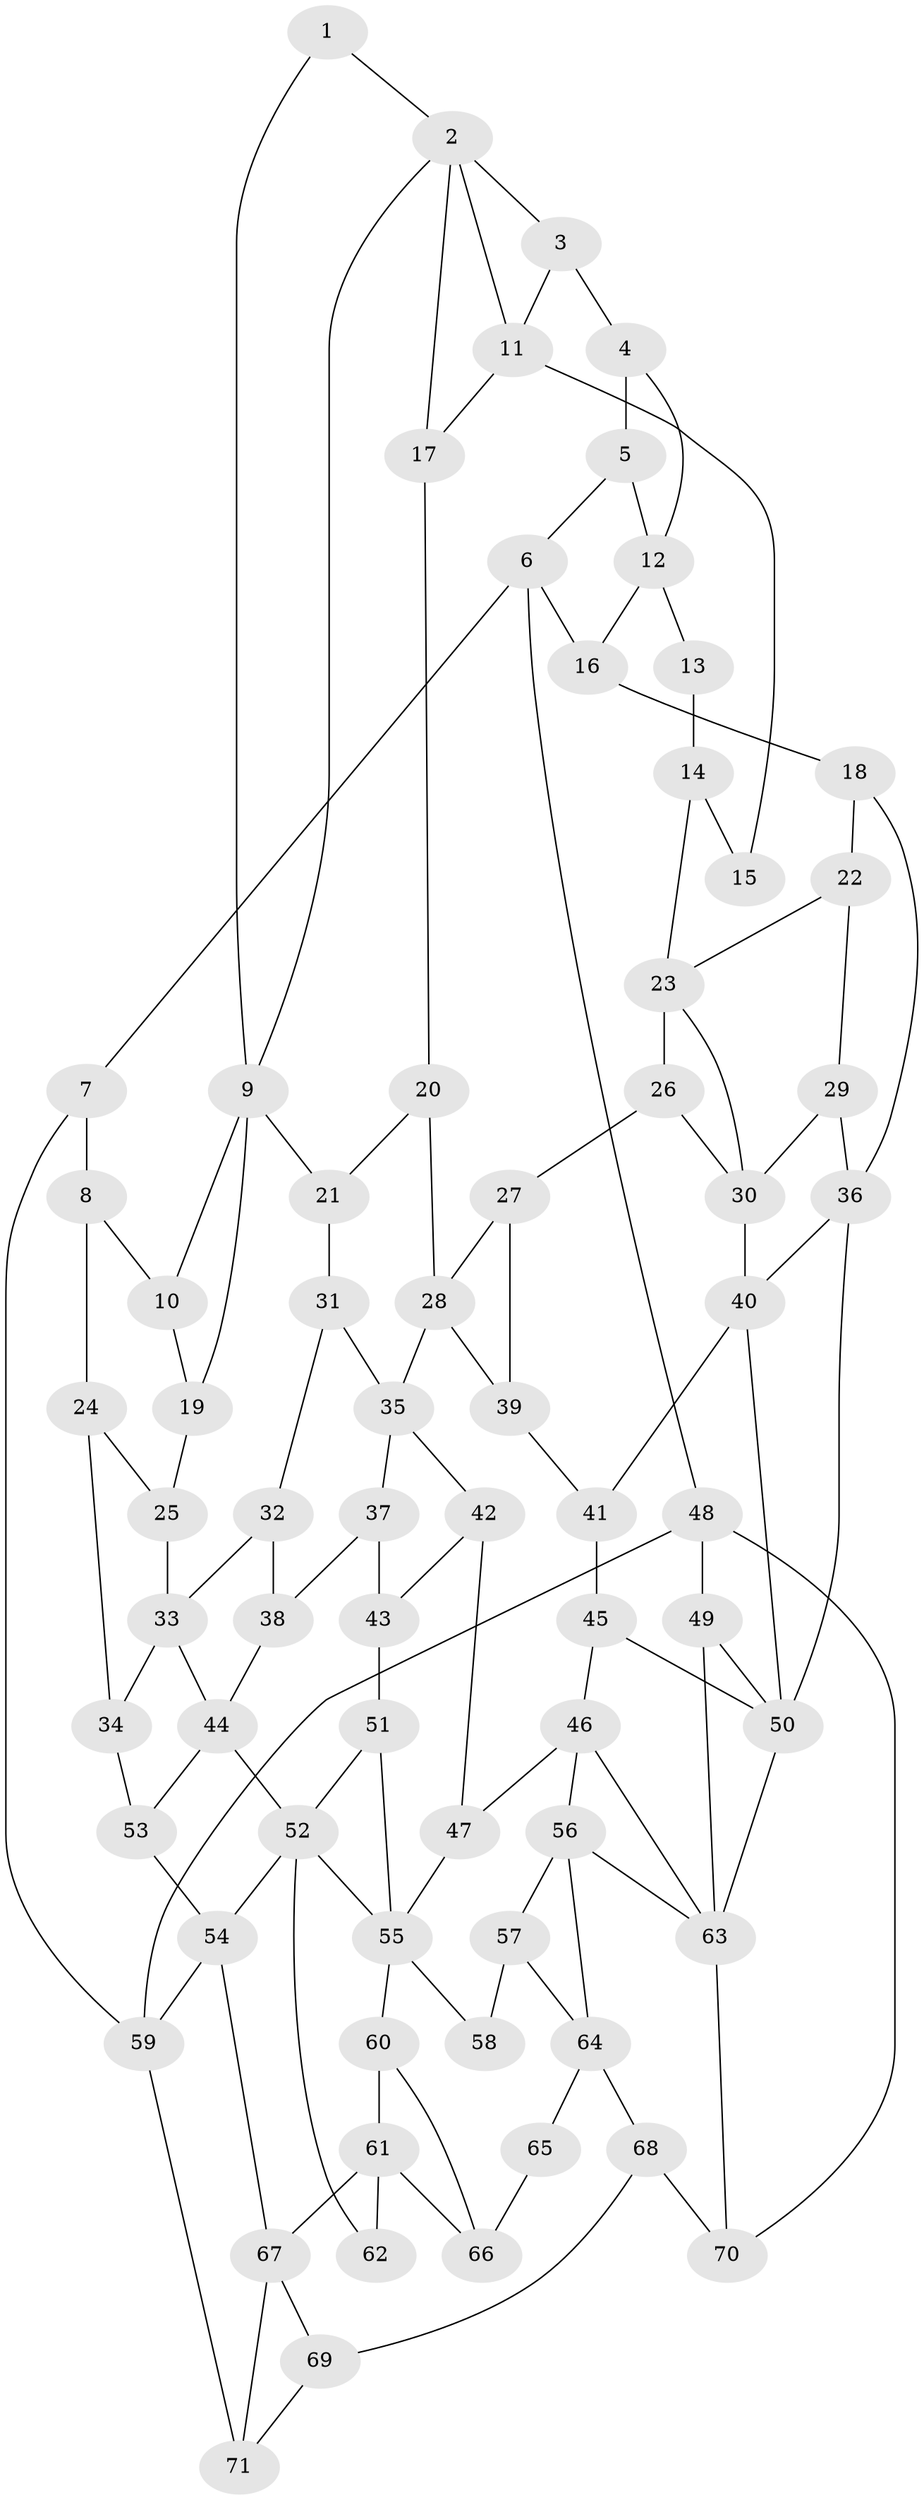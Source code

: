 // original degree distribution, {3: 0.014084507042253521, 4: 0.19014084507042253, 5: 0.6197183098591549, 6: 0.176056338028169}
// Generated by graph-tools (version 1.1) at 2025/38/03/09/25 02:38:34]
// undirected, 71 vertices, 119 edges
graph export_dot {
graph [start="1"]
  node [color=gray90,style=filled];
  1;
  2;
  3;
  4;
  5;
  6;
  7;
  8;
  9;
  10;
  11;
  12;
  13;
  14;
  15;
  16;
  17;
  18;
  19;
  20;
  21;
  22;
  23;
  24;
  25;
  26;
  27;
  28;
  29;
  30;
  31;
  32;
  33;
  34;
  35;
  36;
  37;
  38;
  39;
  40;
  41;
  42;
  43;
  44;
  45;
  46;
  47;
  48;
  49;
  50;
  51;
  52;
  53;
  54;
  55;
  56;
  57;
  58;
  59;
  60;
  61;
  62;
  63;
  64;
  65;
  66;
  67;
  68;
  69;
  70;
  71;
  1 -- 2 [weight=1.0];
  1 -- 9 [weight=1.0];
  2 -- 3 [weight=1.0];
  2 -- 9 [weight=1.0];
  2 -- 11 [weight=2.0];
  2 -- 17 [weight=1.0];
  3 -- 4 [weight=1.0];
  3 -- 11 [weight=1.0];
  4 -- 5 [weight=1.0];
  4 -- 12 [weight=1.0];
  5 -- 6 [weight=1.0];
  5 -- 12 [weight=1.0];
  6 -- 7 [weight=1.0];
  6 -- 16 [weight=1.0];
  6 -- 48 [weight=1.0];
  7 -- 8 [weight=2.0];
  7 -- 59 [weight=1.0];
  8 -- 10 [weight=1.0];
  8 -- 24 [weight=2.0];
  9 -- 10 [weight=1.0];
  9 -- 19 [weight=1.0];
  9 -- 21 [weight=1.0];
  10 -- 19 [weight=1.0];
  11 -- 15 [weight=2.0];
  11 -- 17 [weight=1.0];
  12 -- 13 [weight=2.0];
  12 -- 16 [weight=2.0];
  13 -- 14 [weight=2.0];
  14 -- 15 [weight=2.0];
  14 -- 23 [weight=2.0];
  16 -- 18 [weight=2.0];
  17 -- 20 [weight=1.0];
  18 -- 22 [weight=1.0];
  18 -- 36 [weight=1.0];
  19 -- 25 [weight=1.0];
  20 -- 21 [weight=1.0];
  20 -- 28 [weight=1.0];
  21 -- 31 [weight=1.0];
  22 -- 23 [weight=1.0];
  22 -- 29 [weight=1.0];
  23 -- 26 [weight=1.0];
  23 -- 30 [weight=1.0];
  24 -- 25 [weight=1.0];
  24 -- 34 [weight=2.0];
  25 -- 33 [weight=1.0];
  26 -- 27 [weight=1.0];
  26 -- 30 [weight=1.0];
  27 -- 28 [weight=1.0];
  27 -- 39 [weight=1.0];
  28 -- 35 [weight=2.0];
  28 -- 39 [weight=1.0];
  29 -- 30 [weight=2.0];
  29 -- 36 [weight=1.0];
  30 -- 40 [weight=2.0];
  31 -- 32 [weight=1.0];
  31 -- 35 [weight=2.0];
  32 -- 33 [weight=1.0];
  32 -- 38 [weight=1.0];
  33 -- 34 [weight=2.0];
  33 -- 44 [weight=1.0];
  34 -- 53 [weight=2.0];
  35 -- 37 [weight=1.0];
  35 -- 42 [weight=1.0];
  36 -- 40 [weight=1.0];
  36 -- 50 [weight=1.0];
  37 -- 38 [weight=1.0];
  37 -- 43 [weight=1.0];
  38 -- 44 [weight=1.0];
  39 -- 41 [weight=1.0];
  40 -- 41 [weight=1.0];
  40 -- 50 [weight=1.0];
  41 -- 45 [weight=1.0];
  42 -- 43 [weight=1.0];
  42 -- 47 [weight=1.0];
  43 -- 51 [weight=1.0];
  44 -- 52 [weight=1.0];
  44 -- 53 [weight=1.0];
  45 -- 46 [weight=1.0];
  45 -- 50 [weight=1.0];
  46 -- 47 [weight=1.0];
  46 -- 56 [weight=1.0];
  46 -- 63 [weight=1.0];
  47 -- 55 [weight=1.0];
  48 -- 49 [weight=1.0];
  48 -- 59 [weight=1.0];
  48 -- 70 [weight=1.0];
  49 -- 50 [weight=1.0];
  49 -- 63 [weight=1.0];
  50 -- 63 [weight=1.0];
  51 -- 52 [weight=1.0];
  51 -- 55 [weight=1.0];
  52 -- 54 [weight=1.0];
  52 -- 55 [weight=1.0];
  52 -- 62 [weight=2.0];
  53 -- 54 [weight=2.0];
  54 -- 59 [weight=1.0];
  54 -- 67 [weight=1.0];
  55 -- 58 [weight=2.0];
  55 -- 60 [weight=1.0];
  56 -- 57 [weight=1.0];
  56 -- 63 [weight=1.0];
  56 -- 64 [weight=1.0];
  57 -- 58 [weight=1.0];
  57 -- 64 [weight=1.0];
  59 -- 71 [weight=1.0];
  60 -- 61 [weight=1.0];
  60 -- 66 [weight=1.0];
  61 -- 62 [weight=2.0];
  61 -- 66 [weight=1.0];
  61 -- 67 [weight=2.0];
  63 -- 70 [weight=2.0];
  64 -- 65 [weight=2.0];
  64 -- 68 [weight=2.0];
  65 -- 66 [weight=1.0];
  67 -- 69 [weight=1.0];
  67 -- 71 [weight=1.0];
  68 -- 69 [weight=1.0];
  68 -- 70 [weight=1.0];
  69 -- 71 [weight=1.0];
}
